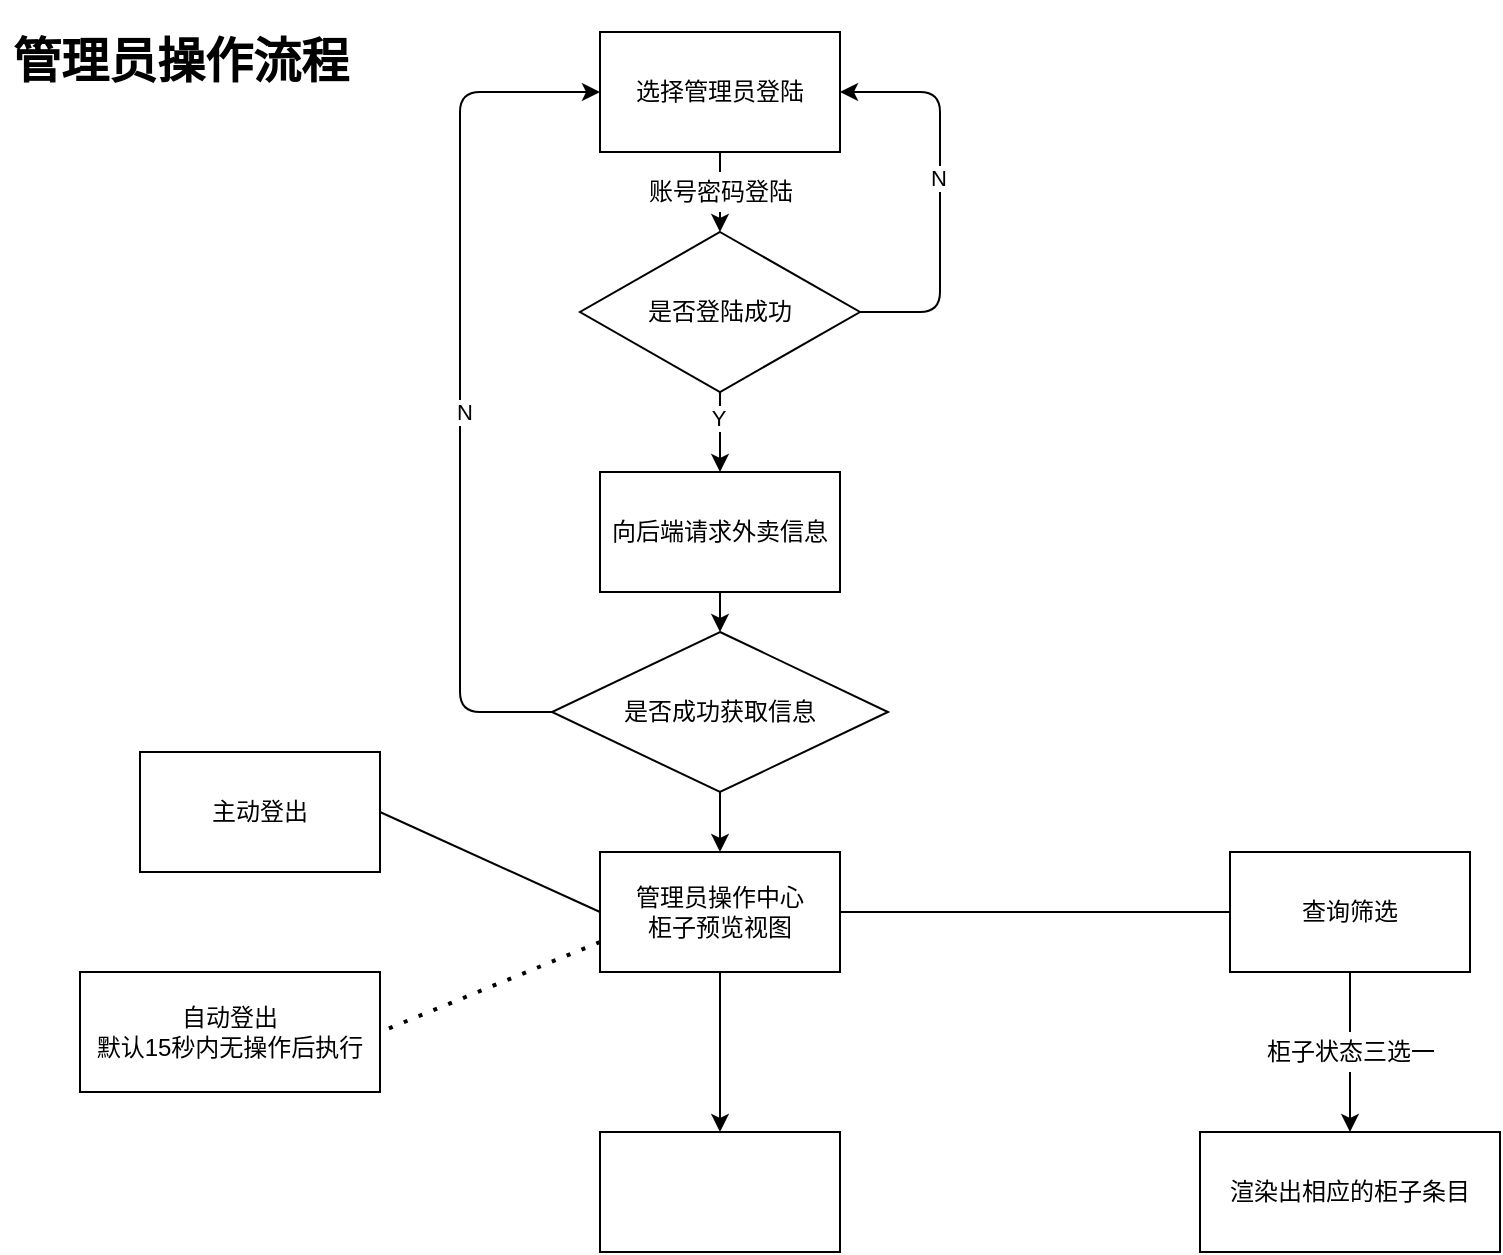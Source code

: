 <mxfile>
    <diagram id="0qNO2PTvNy059C7MQkS_" name="第 1 页">
        <mxGraphModel dx="511" dy="420" grid="1" gridSize="10" guides="1" tooltips="1" connect="1" arrows="1" fold="1" page="1" pageScale="1" pageWidth="827" pageHeight="1169" math="0" shadow="0">
            <root>
                <mxCell id="0"/>
                <mxCell id="1" parent="0"/>
                <mxCell id="5" value="选择管理员登陆" style="rounded=0;whiteSpace=wrap;html=1;" parent="1" vertex="1">
                    <mxGeometry x="340" y="40" width="120" height="60" as="geometry"/>
                </mxCell>
                <mxCell id="6" value="" style="endArrow=classic;html=1;exitX=0.5;exitY=1;exitDx=0;exitDy=0;startArrow=none;entryX=0.5;entryY=0;entryDx=0;entryDy=0;" parent="1" source="7" edge="1" target="11">
                    <mxGeometry width="50" height="50" relative="1" as="geometry">
                        <mxPoint x="610" y="160" as="sourcePoint"/>
                        <mxPoint x="400" y="150" as="targetPoint"/>
                    </mxGeometry>
                </mxCell>
                <mxCell id="9" value="&lt;h1&gt;管理员操作流程&lt;/h1&gt;" style="text;html=1;align=center;verticalAlign=middle;resizable=0;points=[];autosize=1;strokeColor=none;fillColor=none;" vertex="1" parent="1">
                    <mxGeometry x="40" y="30" width="180" height="50" as="geometry"/>
                </mxCell>
                <mxCell id="7" value="账号密码登陆" style="text;html=1;align=center;verticalAlign=middle;resizable=0;points=[];autosize=1;strokeColor=none;fillColor=none;" parent="1" vertex="1">
                    <mxGeometry x="355" y="110" width="90" height="20" as="geometry"/>
                </mxCell>
                <mxCell id="10" value="" style="endArrow=none;html=1;exitX=0.5;exitY=1;exitDx=0;exitDy=0;" edge="1" parent="1" source="5" target="7">
                    <mxGeometry width="50" height="50" relative="1" as="geometry">
                        <mxPoint x="400" y="100" as="sourcePoint"/>
                        <mxPoint x="400" y="150" as="targetPoint"/>
                    </mxGeometry>
                </mxCell>
                <mxCell id="14" value="" style="edgeStyle=none;html=1;" edge="1" parent="1" source="11" target="13">
                    <mxGeometry relative="1" as="geometry"/>
                </mxCell>
                <mxCell id="16" value="Y" style="edgeLabel;html=1;align=center;verticalAlign=middle;resizable=0;points=[];" vertex="1" connectable="0" parent="14">
                    <mxGeometry x="-0.378" y="-1" relative="1" as="geometry">
                        <mxPoint as="offset"/>
                    </mxGeometry>
                </mxCell>
                <mxCell id="17" style="edgeStyle=none;html=1;" edge="1" parent="1" source="11">
                    <mxGeometry relative="1" as="geometry">
                        <mxPoint x="460" y="70" as="targetPoint"/>
                        <Array as="points">
                            <mxPoint x="510" y="180"/>
                            <mxPoint x="510" y="140"/>
                            <mxPoint x="510" y="70"/>
                        </Array>
                    </mxGeometry>
                </mxCell>
                <mxCell id="18" value="N" style="edgeLabel;html=1;align=center;verticalAlign=middle;resizable=0;points=[];" vertex="1" connectable="0" parent="17">
                    <mxGeometry x="0.072" y="1" relative="1" as="geometry">
                        <mxPoint as="offset"/>
                    </mxGeometry>
                </mxCell>
                <mxCell id="11" value="是否登陆成功" style="rhombus;whiteSpace=wrap;html=1;fontFamily=Helvetica;" vertex="1" parent="1">
                    <mxGeometry x="330" y="140" width="140" height="80" as="geometry"/>
                </mxCell>
                <mxCell id="20" value="" style="edgeStyle=none;html=1;" edge="1" parent="1" source="13" target="19">
                    <mxGeometry relative="1" as="geometry"/>
                </mxCell>
                <mxCell id="13" value="向后端请求外卖信息" style="whiteSpace=wrap;html=1;fontFamily=Helvetica;" vertex="1" parent="1">
                    <mxGeometry x="340" y="260" width="120" height="60" as="geometry"/>
                </mxCell>
                <mxCell id="21" style="edgeStyle=none;html=1;entryX=0;entryY=0.5;entryDx=0;entryDy=0;" edge="1" parent="1" source="19" target="5">
                    <mxGeometry relative="1" as="geometry">
                        <Array as="points">
                            <mxPoint x="270" y="380"/>
                            <mxPoint x="270" y="70"/>
                        </Array>
                    </mxGeometry>
                </mxCell>
                <mxCell id="22" value="N" style="edgeLabel;html=1;align=center;verticalAlign=middle;resizable=0;points=[];" vertex="1" connectable="0" parent="21">
                    <mxGeometry x="-0.078" y="-2" relative="1" as="geometry">
                        <mxPoint as="offset"/>
                    </mxGeometry>
                </mxCell>
                <mxCell id="24" value="" style="edgeStyle=none;html=1;" edge="1" parent="1" source="19" target="23">
                    <mxGeometry relative="1" as="geometry"/>
                </mxCell>
                <mxCell id="19" value="是否成功获取信息" style="rhombus;whiteSpace=wrap;html=1;" vertex="1" parent="1">
                    <mxGeometry x="316" y="340" width="168" height="80" as="geometry"/>
                </mxCell>
                <mxCell id="38" value="" style="edgeStyle=none;html=1;" edge="1" parent="1" source="23" target="37">
                    <mxGeometry relative="1" as="geometry"/>
                </mxCell>
                <mxCell id="23" value="管理员操作中心&lt;br&gt;柜子预览视图" style="rounded=0;whiteSpace=wrap;html=1;" vertex="1" parent="1">
                    <mxGeometry x="340" y="450" width="120" height="60" as="geometry"/>
                </mxCell>
                <mxCell id="25" value="自动登出&lt;br&gt;&lt;span style=&quot;text-align: left&quot;&gt;默认15秒内无操作后执行&lt;/span&gt;" style="rounded=0;whiteSpace=wrap;html=1;" vertex="1" parent="1">
                    <mxGeometry x="80" y="510" width="150" height="60" as="geometry"/>
                </mxCell>
                <mxCell id="27" value="" style="endArrow=none;dashed=1;html=1;dashPattern=1 3;strokeWidth=2;exitX=0;exitY=0.75;exitDx=0;exitDy=0;entryX=1;entryY=0.5;entryDx=0;entryDy=0;" edge="1" parent="1" source="23" target="25">
                    <mxGeometry width="50" height="50" relative="1" as="geometry">
                        <mxPoint x="520" y="530" as="sourcePoint"/>
                        <mxPoint x="520" y="550" as="targetPoint"/>
                    </mxGeometry>
                </mxCell>
                <mxCell id="28" value="主动登出&lt;br&gt;" style="rounded=0;whiteSpace=wrap;html=1;" vertex="1" parent="1">
                    <mxGeometry x="110" y="400" width="120" height="60" as="geometry"/>
                </mxCell>
                <mxCell id="29" value="" style="endArrow=none;html=1;entryX=0;entryY=0.5;entryDx=0;entryDy=0;exitX=1;exitY=0.5;exitDx=0;exitDy=0;" edge="1" parent="1" source="28" target="23">
                    <mxGeometry width="50" height="50" relative="1" as="geometry">
                        <mxPoint x="350" y="390" as="sourcePoint"/>
                        <mxPoint x="400" y="340" as="targetPoint"/>
                    </mxGeometry>
                </mxCell>
                <mxCell id="33" value="" style="edgeStyle=none;html=1;startArrow=none;" edge="1" parent="1" source="34" target="32">
                    <mxGeometry relative="1" as="geometry"/>
                </mxCell>
                <mxCell id="30" value="查询筛选" style="whiteSpace=wrap;html=1;" vertex="1" parent="1">
                    <mxGeometry x="655" y="450" width="120" height="60" as="geometry"/>
                </mxCell>
                <mxCell id="32" value="渲染出相应的柜子条目" style="whiteSpace=wrap;html=1;" vertex="1" parent="1">
                    <mxGeometry x="640" y="590" width="150" height="60" as="geometry"/>
                </mxCell>
                <mxCell id="34" value="柜子状态三选一" style="text;html=1;align=center;verticalAlign=middle;resizable=0;points=[];autosize=1;strokeColor=none;fillColor=none;" vertex="1" parent="1">
                    <mxGeometry x="665" y="540" width="100" height="20" as="geometry"/>
                </mxCell>
                <mxCell id="35" value="" style="edgeStyle=none;html=1;endArrow=none;" edge="1" parent="1" source="30" target="34">
                    <mxGeometry relative="1" as="geometry">
                        <mxPoint x="715" y="510" as="sourcePoint"/>
                        <mxPoint x="715" y="590" as="targetPoint"/>
                    </mxGeometry>
                </mxCell>
                <mxCell id="36" value="" style="endArrow=none;html=1;entryX=0;entryY=0.5;entryDx=0;entryDy=0;exitX=1;exitY=0.5;exitDx=0;exitDy=0;" edge="1" parent="1" source="23" target="30">
                    <mxGeometry width="50" height="50" relative="1" as="geometry">
                        <mxPoint x="470" y="620" as="sourcePoint"/>
                        <mxPoint x="520" y="570" as="targetPoint"/>
                    </mxGeometry>
                </mxCell>
                <mxCell id="37" value="" style="whiteSpace=wrap;html=1;rounded=0;" vertex="1" parent="1">
                    <mxGeometry x="340" y="590" width="120" height="60" as="geometry"/>
                </mxCell>
            </root>
        </mxGraphModel>
    </diagram>
</mxfile>